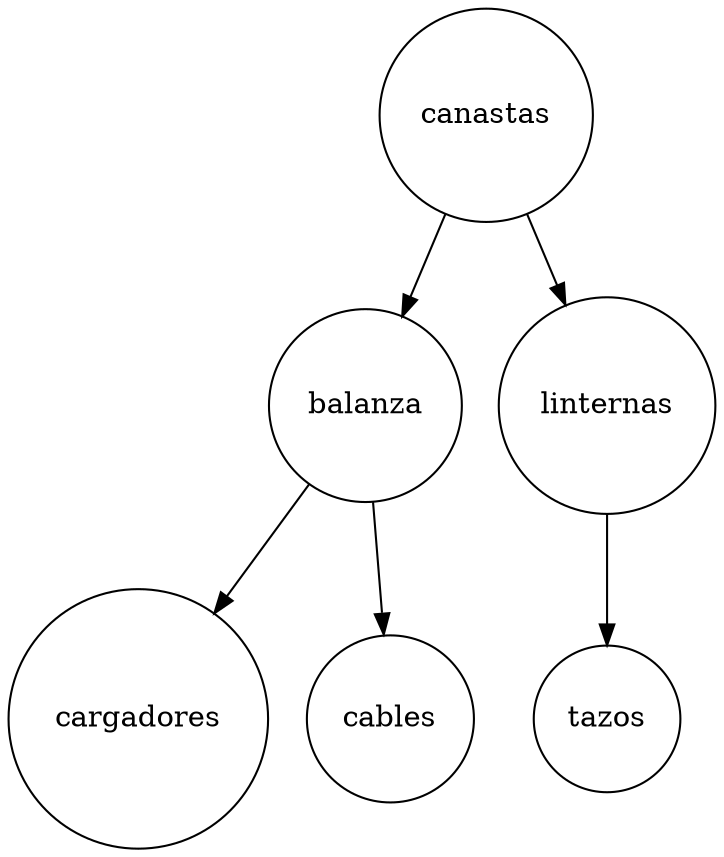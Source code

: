digraph G {
	node [shape=circle];
	n0 [label=canastas];
	n0 -> n1;
	n1 [label=balanza];
	n1 -> n2;
	n2 [label=cargadores];
	n1 -> n3;
	n3 [label=cables];
	n0 -> n4;
	n4 [label=linternas];
	n4 -> n5;
	n5 [label=tazos];
	
}